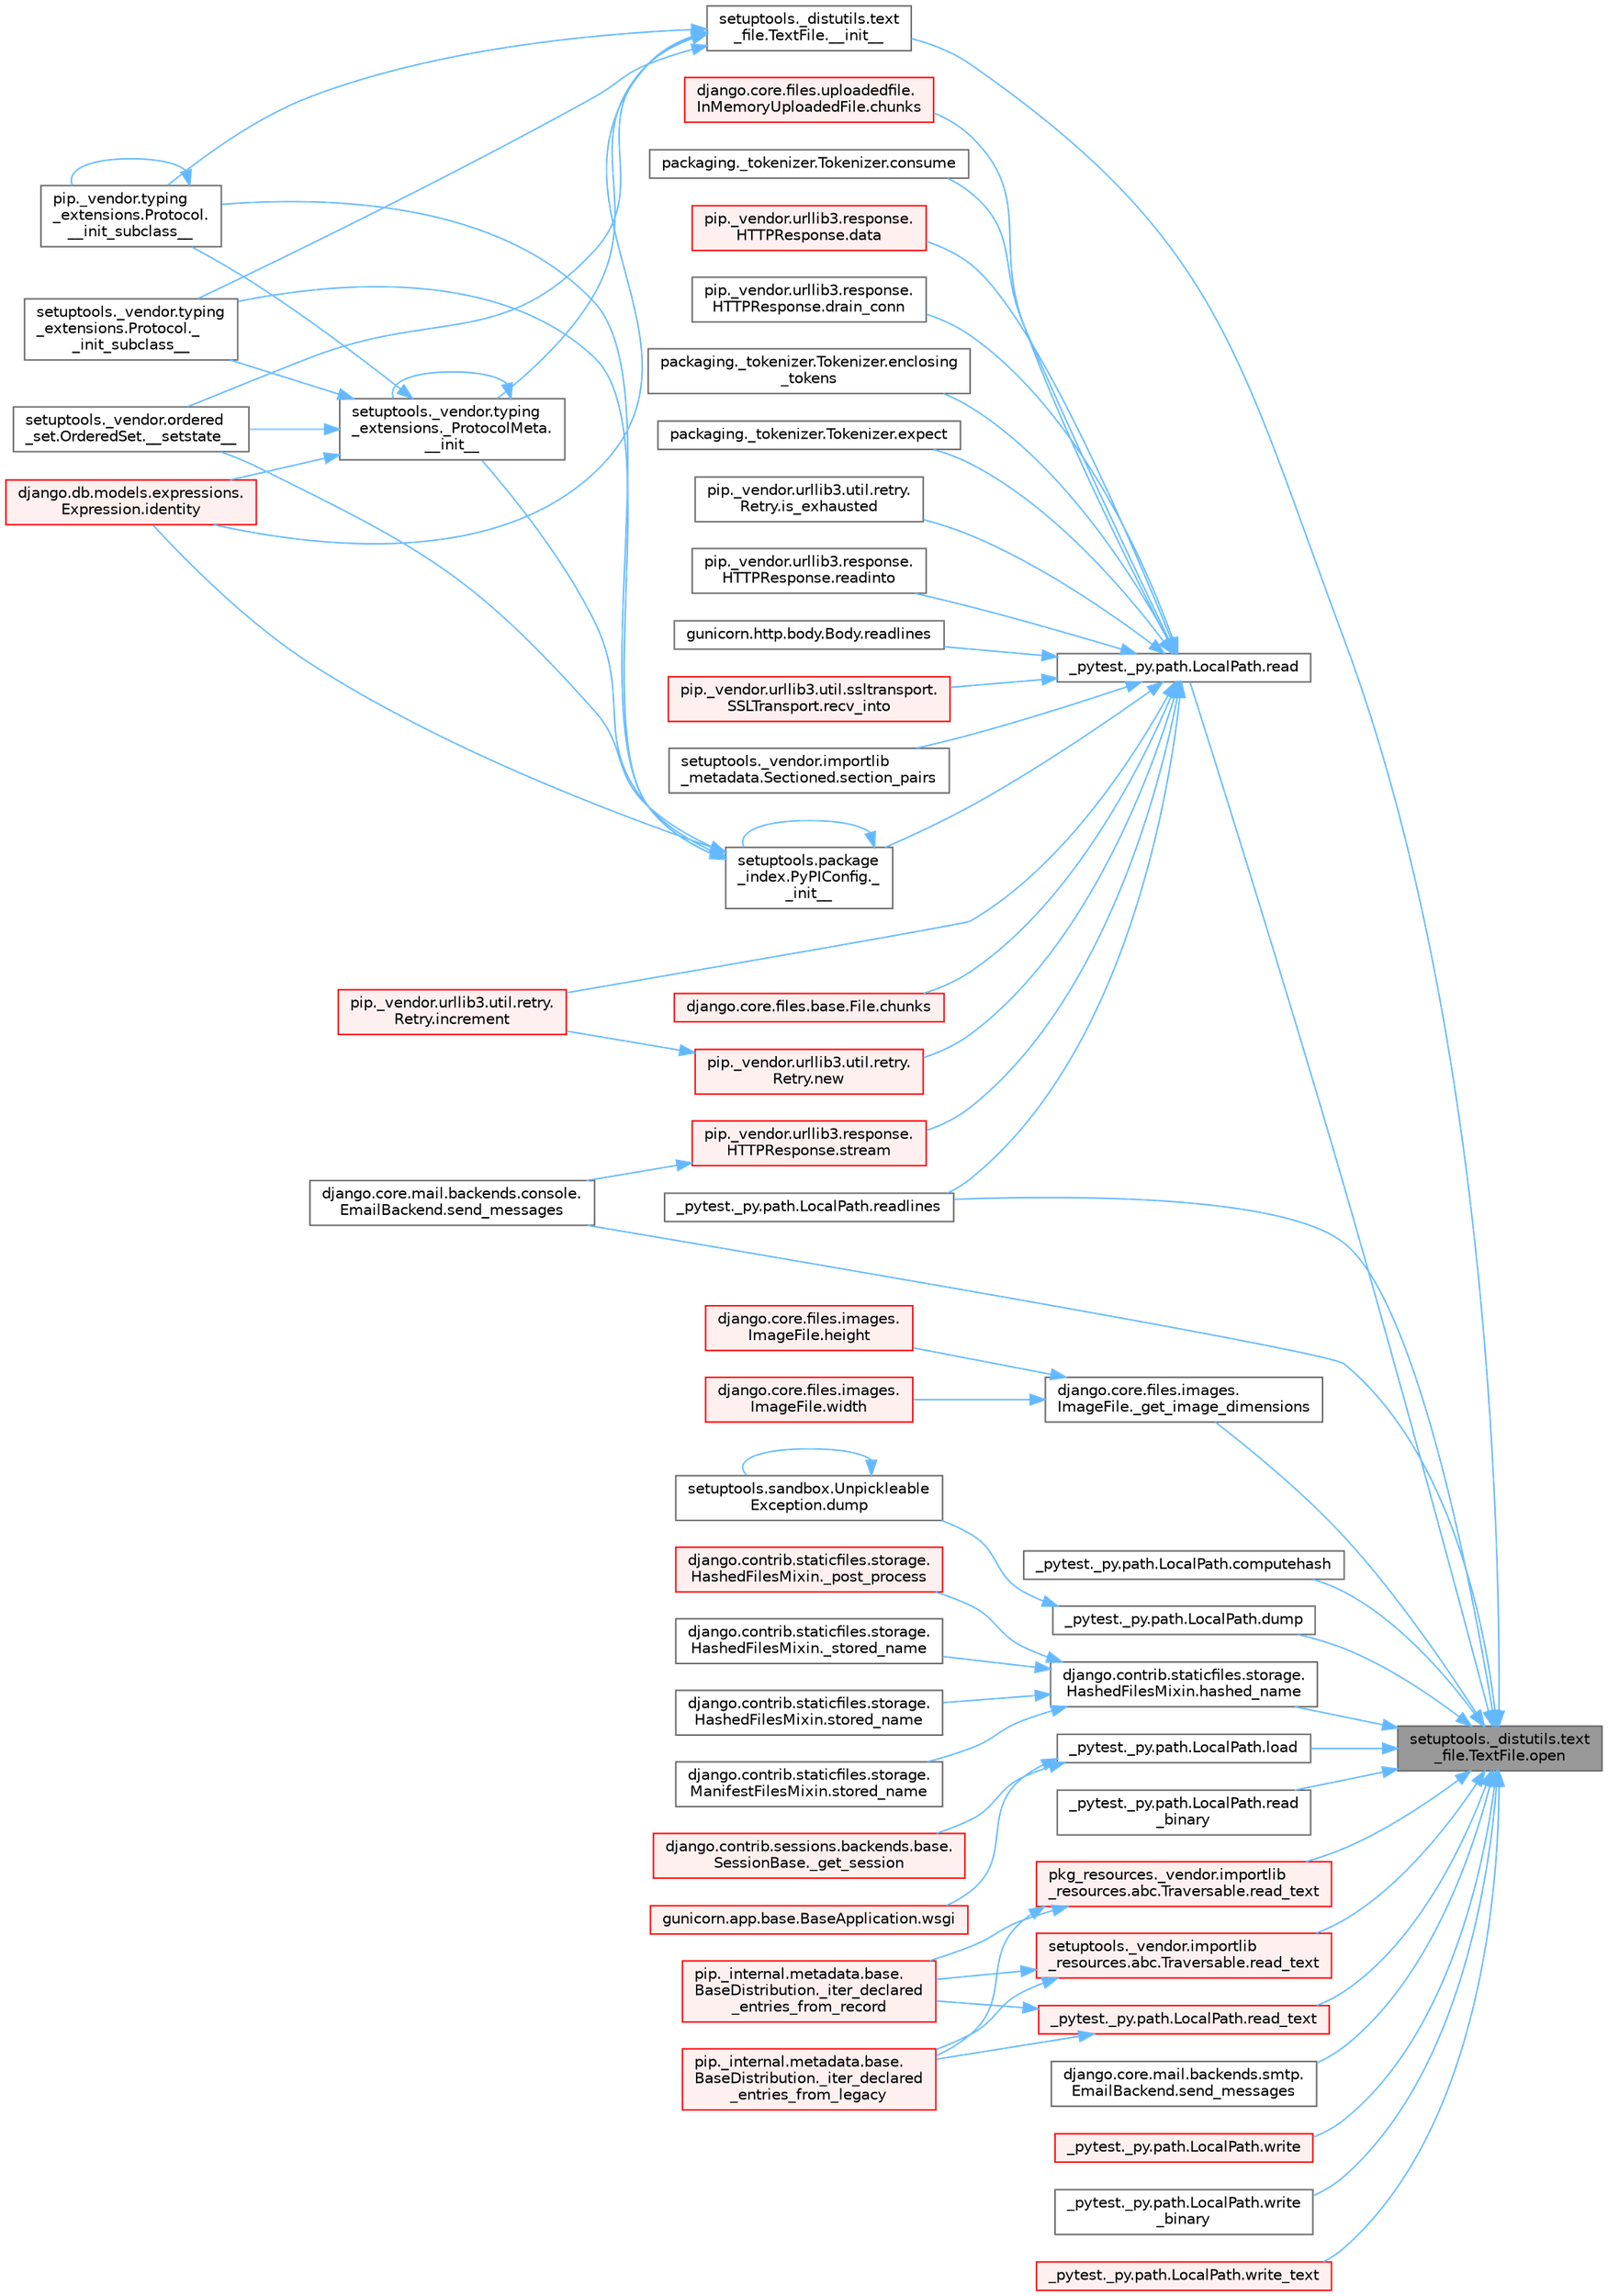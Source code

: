 digraph "setuptools._distutils.text_file.TextFile.open"
{
 // LATEX_PDF_SIZE
  bgcolor="transparent";
  edge [fontname=Helvetica,fontsize=10,labelfontname=Helvetica,labelfontsize=10];
  node [fontname=Helvetica,fontsize=10,shape=box,height=0.2,width=0.4];
  rankdir="RL";
  Node1 [id="Node000001",label="setuptools._distutils.text\l_file.TextFile.open",height=0.2,width=0.4,color="gray40", fillcolor="grey60", style="filled", fontcolor="black",tooltip=" "];
  Node1 -> Node2 [id="edge1_Node000001_Node000002",dir="back",color="steelblue1",style="solid",tooltip=" "];
  Node2 [id="Node000002",label="setuptools._distutils.text\l_file.TextFile.__init__",height=0.2,width=0.4,color="grey40", fillcolor="white", style="filled",URL="$classsetuptools_1_1__distutils_1_1text__file_1_1_text_file.html#aeb26f34e394b4e658295391382cc8813",tooltip=" "];
  Node2 -> Node3 [id="edge2_Node000002_Node000003",dir="back",color="steelblue1",style="solid",tooltip=" "];
  Node3 [id="Node000003",label="setuptools._vendor.typing\l_extensions._ProtocolMeta.\l__init__",height=0.2,width=0.4,color="grey40", fillcolor="white", style="filled",URL="$classsetuptools_1_1__vendor_1_1typing__extensions_1_1___protocol_meta.html#a7bbaff8ac6d19534b46bca363ee0b43a",tooltip=" "];
  Node3 -> Node3 [id="edge3_Node000003_Node000003",dir="back",color="steelblue1",style="solid",tooltip=" "];
  Node3 -> Node4 [id="edge4_Node000003_Node000004",dir="back",color="steelblue1",style="solid",tooltip=" "];
  Node4 [id="Node000004",label="pip._vendor.typing\l_extensions.Protocol.\l__init_subclass__",height=0.2,width=0.4,color="grey40", fillcolor="white", style="filled",URL="$classpip_1_1__vendor_1_1typing__extensions_1_1_protocol.html#a2916efc86cebb8aba6deb7fd30b33988",tooltip=" "];
  Node4 -> Node4 [id="edge5_Node000004_Node000004",dir="back",color="steelblue1",style="solid",tooltip=" "];
  Node3 -> Node5 [id="edge6_Node000003_Node000005",dir="back",color="steelblue1",style="solid",tooltip=" "];
  Node5 [id="Node000005",label="setuptools._vendor.typing\l_extensions.Protocol._\l_init_subclass__",height=0.2,width=0.4,color="grey40", fillcolor="white", style="filled",URL="$classsetuptools_1_1__vendor_1_1typing__extensions_1_1_protocol.html#ac6cbebc092a4724ab3704c5334059874",tooltip=" "];
  Node3 -> Node6 [id="edge7_Node000003_Node000006",dir="back",color="steelblue1",style="solid",tooltip=" "];
  Node6 [id="Node000006",label="setuptools._vendor.ordered\l_set.OrderedSet.__setstate__",height=0.2,width=0.4,color="grey40", fillcolor="white", style="filled",URL="$classsetuptools_1_1__vendor_1_1ordered__set_1_1_ordered_set.html#aa7f7de9d987829525d06db565fe1b4a1",tooltip=" "];
  Node3 -> Node7 [id="edge8_Node000003_Node000007",dir="back",color="steelblue1",style="solid",tooltip=" "];
  Node7 [id="Node000007",label="django.db.models.expressions.\lExpression.identity",height=0.2,width=0.4,color="red", fillcolor="#FFF0F0", style="filled",URL="$classdjango_1_1db_1_1models_1_1expressions_1_1_expression.html#a10048810b5eb8641acf3bc150731b925",tooltip=" "];
  Node2 -> Node4 [id="edge9_Node000002_Node000004",dir="back",color="steelblue1",style="solid",tooltip=" "];
  Node2 -> Node5 [id="edge10_Node000002_Node000005",dir="back",color="steelblue1",style="solid",tooltip=" "];
  Node2 -> Node6 [id="edge11_Node000002_Node000006",dir="back",color="steelblue1",style="solid",tooltip=" "];
  Node2 -> Node7 [id="edge12_Node000002_Node000007",dir="back",color="steelblue1",style="solid",tooltip=" "];
  Node1 -> Node34 [id="edge13_Node000001_Node000034",dir="back",color="steelblue1",style="solid",tooltip=" "];
  Node34 [id="Node000034",label="django.core.files.images.\lImageFile._get_image_dimensions",height=0.2,width=0.4,color="grey40", fillcolor="white", style="filled",URL="$classdjango_1_1core_1_1files_1_1images_1_1_image_file.html#a2832e2235f63c851f4652a4ea59ec924",tooltip=" "];
  Node34 -> Node35 [id="edge14_Node000034_Node000035",dir="back",color="steelblue1",style="solid",tooltip=" "];
  Node35 [id="Node000035",label="django.core.files.images.\lImageFile.height",height=0.2,width=0.4,color="red", fillcolor="#FFF0F0", style="filled",URL="$classdjango_1_1core_1_1files_1_1images_1_1_image_file.html#ad4617c14c2a4ffe0b677cd7c1579bd20",tooltip=" "];
  Node34 -> Node3177 [id="edge15_Node000034_Node003177",dir="back",color="steelblue1",style="solid",tooltip=" "];
  Node3177 [id="Node003177",label="django.core.files.images.\lImageFile.width",height=0.2,width=0.4,color="red", fillcolor="#FFF0F0", style="filled",URL="$classdjango_1_1core_1_1files_1_1images_1_1_image_file.html#a3a50a37ab3f2d7395c892a262ecb49bc",tooltip=" "];
  Node1 -> Node97 [id="edge16_Node000001_Node000097",dir="back",color="steelblue1",style="solid",tooltip=" "];
  Node97 [id="Node000097",label="_pytest._py.path.LocalPath.computehash",height=0.2,width=0.4,color="grey40", fillcolor="white", style="filled",URL="$class__pytest_1_1__py_1_1path_1_1_local_path.html#aa82d067bed26e6655d315d858254160b",tooltip=" "];
  Node1 -> Node98 [id="edge17_Node000001_Node000098",dir="back",color="steelblue1",style="solid",tooltip=" "];
  Node98 [id="Node000098",label="_pytest._py.path.LocalPath.dump",height=0.2,width=0.4,color="grey40", fillcolor="white", style="filled",URL="$class__pytest_1_1__py_1_1path_1_1_local_path.html#a2f45e7b54f2823ed6746a19107ae68b4",tooltip=" "];
  Node98 -> Node99 [id="edge18_Node000098_Node000099",dir="back",color="steelblue1",style="solid",tooltip=" "];
  Node99 [id="Node000099",label="setuptools.sandbox.Unpickleable\lException.dump",height=0.2,width=0.4,color="grey40", fillcolor="white", style="filled",URL="$classsetuptools_1_1sandbox_1_1_unpickleable_exception.html#ad3751807db04232b3c991bda92783b95",tooltip=" "];
  Node99 -> Node99 [id="edge19_Node000099_Node000099",dir="back",color="steelblue1",style="solid",tooltip=" "];
  Node1 -> Node100 [id="edge20_Node000001_Node000100",dir="back",color="steelblue1",style="solid",tooltip=" "];
  Node100 [id="Node000100",label="django.contrib.staticfiles.storage.\lHashedFilesMixin.hashed_name",height=0.2,width=0.4,color="grey40", fillcolor="white", style="filled",URL="$classdjango_1_1contrib_1_1staticfiles_1_1storage_1_1_hashed_files_mixin.html#aa30283e5d1a2177cf975b44ae95e45e4",tooltip=" "];
  Node100 -> Node47 [id="edge21_Node000100_Node000047",dir="back",color="steelblue1",style="solid",tooltip=" "];
  Node47 [id="Node000047",label="django.contrib.staticfiles.storage.\lHashedFilesMixin._post_process",height=0.2,width=0.4,color="red", fillcolor="#FFF0F0", style="filled",URL="$classdjango_1_1contrib_1_1staticfiles_1_1storage_1_1_hashed_files_mixin.html#aa0c820223a4e686edd5d2c333d5a9336",tooltip=" "];
  Node100 -> Node101 [id="edge22_Node000100_Node000101",dir="back",color="steelblue1",style="solid",tooltip=" "];
  Node101 [id="Node000101",label="django.contrib.staticfiles.storage.\lHashedFilesMixin._stored_name",height=0.2,width=0.4,color="grey40", fillcolor="white", style="filled",URL="$classdjango_1_1contrib_1_1staticfiles_1_1storage_1_1_hashed_files_mixin.html#a392ae5fa08fbbf3e360450edc663386a",tooltip=" "];
  Node100 -> Node102 [id="edge23_Node000100_Node000102",dir="back",color="steelblue1",style="solid",tooltip=" "];
  Node102 [id="Node000102",label="django.contrib.staticfiles.storage.\lHashedFilesMixin.stored_name",height=0.2,width=0.4,color="grey40", fillcolor="white", style="filled",URL="$classdjango_1_1contrib_1_1staticfiles_1_1storage_1_1_hashed_files_mixin.html#a6da945cdca5e4771dfed263cf935da64",tooltip=" "];
  Node100 -> Node103 [id="edge24_Node000100_Node000103",dir="back",color="steelblue1",style="solid",tooltip=" "];
  Node103 [id="Node000103",label="django.contrib.staticfiles.storage.\lManifestFilesMixin.stored_name",height=0.2,width=0.4,color="grey40", fillcolor="white", style="filled",URL="$classdjango_1_1contrib_1_1staticfiles_1_1storage_1_1_manifest_files_mixin.html#ad4c0e8430e2a96c5c086a661d02dd452",tooltip=" "];
  Node1 -> Node104 [id="edge25_Node000001_Node000104",dir="back",color="steelblue1",style="solid",tooltip=" "];
  Node104 [id="Node000104",label="_pytest._py.path.LocalPath.load",height=0.2,width=0.4,color="grey40", fillcolor="white", style="filled",URL="$class__pytest_1_1__py_1_1path_1_1_local_path.html#a284b118886fe9a033c146647826faf72",tooltip=" "];
  Node104 -> Node105 [id="edge26_Node000104_Node000105",dir="back",color="steelblue1",style="solid",tooltip=" "];
  Node105 [id="Node000105",label="django.contrib.sessions.backends.base.\lSessionBase._get_session",height=0.2,width=0.4,color="red", fillcolor="#FFF0F0", style="filled",URL="$classdjango_1_1contrib_1_1sessions_1_1backends_1_1base_1_1_session_base.html#a3ca0af594cbb5d34f3d4f76c8f90bf4f",tooltip=" "];
  Node104 -> Node276 [id="edge27_Node000104_Node000276",dir="back",color="steelblue1",style="solid",tooltip=" "];
  Node276 [id="Node000276",label="gunicorn.app.base.BaseApplication.wsgi",height=0.2,width=0.4,color="red", fillcolor="#FFF0F0", style="filled",URL="$classgunicorn_1_1app_1_1base_1_1_base_application.html#a18ae24b2d0d44fb694b9f2b0cdffa670",tooltip=" "];
  Node1 -> Node798 [id="edge28_Node000001_Node000798",dir="back",color="steelblue1",style="solid",tooltip=" "];
  Node798 [id="Node000798",label="_pytest._py.path.LocalPath.read",height=0.2,width=0.4,color="grey40", fillcolor="white", style="filled",URL="$class__pytest_1_1__py_1_1path_1_1_local_path.html#a8640b65f715ce8a258379deb78a68fd8",tooltip=" "];
  Node798 -> Node303 [id="edge29_Node000798_Node000303",dir="back",color="steelblue1",style="solid",tooltip=" "];
  Node303 [id="Node000303",label="setuptools.package\l_index.PyPIConfig._\l_init__",height=0.2,width=0.4,color="grey40", fillcolor="white", style="filled",URL="$classsetuptools_1_1package__index_1_1_py_p_i_config.html#aaaf43ad63ae6fe8ffed0e48774e437b6",tooltip=" "];
  Node303 -> Node3 [id="edge30_Node000303_Node000003",dir="back",color="steelblue1",style="solid",tooltip=" "];
  Node303 -> Node303 [id="edge31_Node000303_Node000303",dir="back",color="steelblue1",style="solid",tooltip=" "];
  Node303 -> Node4 [id="edge32_Node000303_Node000004",dir="back",color="steelblue1",style="solid",tooltip=" "];
  Node303 -> Node5 [id="edge33_Node000303_Node000005",dir="back",color="steelblue1",style="solid",tooltip=" "];
  Node303 -> Node6 [id="edge34_Node000303_Node000006",dir="back",color="steelblue1",style="solid",tooltip=" "];
  Node303 -> Node7 [id="edge35_Node000303_Node000007",dir="back",color="steelblue1",style="solid",tooltip=" "];
  Node798 -> Node304 [id="edge36_Node000798_Node000304",dir="back",color="steelblue1",style="solid",tooltip=" "];
  Node304 [id="Node000304",label="django.core.files.base.File.chunks",height=0.2,width=0.4,color="red", fillcolor="#FFF0F0", style="filled",URL="$classdjango_1_1core_1_1files_1_1base_1_1_file.html#ad17ccdad55ee2a18e7b9e3911ee8ebcb",tooltip=" "];
  Node798 -> Node306 [id="edge37_Node000798_Node000306",dir="back",color="steelblue1",style="solid",tooltip=" "];
  Node306 [id="Node000306",label="django.core.files.uploadedfile.\lInMemoryUploadedFile.chunks",height=0.2,width=0.4,color="red", fillcolor="#FFF0F0", style="filled",URL="$classdjango_1_1core_1_1files_1_1uploadedfile_1_1_in_memory_uploaded_file.html#adc0e015945bc5d33673ec1d0f2b73074",tooltip=" "];
  Node798 -> Node307 [id="edge38_Node000798_Node000307",dir="back",color="steelblue1",style="solid",tooltip=" "];
  Node307 [id="Node000307",label="packaging._tokenizer.Tokenizer.consume",height=0.2,width=0.4,color="grey40", fillcolor="white", style="filled",URL="$classpackaging_1_1__tokenizer_1_1_tokenizer.html#aff74eaccaae690982aaaba5cb9a4d051",tooltip=" "];
  Node798 -> Node308 [id="edge39_Node000798_Node000308",dir="back",color="steelblue1",style="solid",tooltip=" "];
  Node308 [id="Node000308",label="pip._vendor.urllib3.response.\lHTTPResponse.data",height=0.2,width=0.4,color="red", fillcolor="#FFF0F0", style="filled",URL="$classpip_1_1__vendor_1_1urllib3_1_1response_1_1_h_t_t_p_response.html#abf3c538704803faf453331b0031f3bdd",tooltip=" "];
  Node798 -> Node770 [id="edge40_Node000798_Node000770",dir="back",color="steelblue1",style="solid",tooltip=" "];
  Node770 [id="Node000770",label="pip._vendor.urllib3.response.\lHTTPResponse.drain_conn",height=0.2,width=0.4,color="grey40", fillcolor="white", style="filled",URL="$classpip_1_1__vendor_1_1urllib3_1_1response_1_1_h_t_t_p_response.html#ad5ca98b71fbb5094f5db062b07b26eb1",tooltip=" "];
  Node798 -> Node771 [id="edge41_Node000798_Node000771",dir="back",color="steelblue1",style="solid",tooltip=" "];
  Node771 [id="Node000771",label="packaging._tokenizer.Tokenizer.enclosing\l_tokens",height=0.2,width=0.4,color="grey40", fillcolor="white", style="filled",URL="$classpackaging_1_1__tokenizer_1_1_tokenizer.html#a27f8cfa7a5ed91e0cba1923b9b18da3d",tooltip=" "];
  Node798 -> Node772 [id="edge42_Node000798_Node000772",dir="back",color="steelblue1",style="solid",tooltip=" "];
  Node772 [id="Node000772",label="packaging._tokenizer.Tokenizer.expect",height=0.2,width=0.4,color="grey40", fillcolor="white", style="filled",URL="$classpackaging_1_1__tokenizer_1_1_tokenizer.html#a151b21b99f387eddd422cd0dcf2064dd",tooltip=" "];
  Node798 -> Node499 [id="edge43_Node000798_Node000499",dir="back",color="steelblue1",style="solid",tooltip=" "];
  Node499 [id="Node000499",label="pip._vendor.urllib3.util.retry.\lRetry.increment",height=0.2,width=0.4,color="red", fillcolor="#FFF0F0", style="filled",URL="$classpip_1_1__vendor_1_1urllib3_1_1util_1_1retry_1_1_retry.html#a88dd993ccb2ef4b2bfa9ad0571374b12",tooltip=" "];
  Node798 -> Node773 [id="edge44_Node000798_Node000773",dir="back",color="steelblue1",style="solid",tooltip=" "];
  Node773 [id="Node000773",label="pip._vendor.urllib3.util.retry.\lRetry.is_exhausted",height=0.2,width=0.4,color="grey40", fillcolor="white", style="filled",URL="$classpip_1_1__vendor_1_1urllib3_1_1util_1_1retry_1_1_retry.html#ad8d42bd72e35f497daf9a0359560969d",tooltip=" "];
  Node798 -> Node774 [id="edge45_Node000798_Node000774",dir="back",color="steelblue1",style="solid",tooltip=" "];
  Node774 [id="Node000774",label="pip._vendor.urllib3.util.retry.\lRetry.new",height=0.2,width=0.4,color="red", fillcolor="#FFF0F0", style="filled",URL="$classpip_1_1__vendor_1_1urllib3_1_1util_1_1retry_1_1_retry.html#ab806585412b9d9b3c0d882fb4bd8d3c0",tooltip=" "];
  Node774 -> Node499 [id="edge46_Node000774_Node000499",dir="back",color="steelblue1",style="solid",tooltip=" "];
  Node798 -> Node799 [id="edge47_Node000798_Node000799",dir="back",color="steelblue1",style="solid",tooltip=" "];
  Node799 [id="Node000799",label="pip._vendor.urllib3.response.\lHTTPResponse.readinto",height=0.2,width=0.4,color="grey40", fillcolor="white", style="filled",URL="$classpip_1_1__vendor_1_1urllib3_1_1response_1_1_h_t_t_p_response.html#a0988b6687696efed2e04f897eab47ac4",tooltip=" "];
  Node798 -> Node800 [id="edge48_Node000798_Node000800",dir="back",color="steelblue1",style="solid",tooltip=" "];
  Node800 [id="Node000800",label="_pytest._py.path.LocalPath.readlines",height=0.2,width=0.4,color="grey40", fillcolor="white", style="filled",URL="$class__pytest_1_1__py_1_1path_1_1_local_path.html#ab4ae86092b85919c6d43e793d049c3b3",tooltip=" "];
  Node798 -> Node801 [id="edge49_Node000798_Node000801",dir="back",color="steelblue1",style="solid",tooltip=" "];
  Node801 [id="Node000801",label="gunicorn.http.body.Body.readlines",height=0.2,width=0.4,color="grey40", fillcolor="white", style="filled",URL="$classgunicorn_1_1http_1_1body_1_1_body.html#adfec992d9fa8fbca15e35ea1ad4fae63",tooltip=" "];
  Node798 -> Node802 [id="edge50_Node000798_Node000802",dir="back",color="steelblue1",style="solid",tooltip=" "];
  Node802 [id="Node000802",label="pip._vendor.urllib3.util.ssltransport.\lSSLTransport.recv_into",height=0.2,width=0.4,color="red", fillcolor="#FFF0F0", style="filled",URL="$classpip_1_1__vendor_1_1urllib3_1_1util_1_1ssltransport_1_1_s_s_l_transport.html#a9d8da497d2fe869c1f3f9ad1de30fd0c",tooltip=" "];
  Node798 -> Node803 [id="edge51_Node000798_Node000803",dir="back",color="steelblue1",style="solid",tooltip=" "];
  Node803 [id="Node000803",label="setuptools._vendor.importlib\l_metadata.Sectioned.section_pairs",height=0.2,width=0.4,color="grey40", fillcolor="white", style="filled",URL="$classsetuptools_1_1__vendor_1_1importlib__metadata_1_1_sectioned.html#a1a649cd858c63bbcb2016883995ae6a7",tooltip=" "];
  Node798 -> Node166 [id="edge52_Node000798_Node000166",dir="back",color="steelblue1",style="solid",tooltip=" "];
  Node166 [id="Node000166",label="pip._vendor.urllib3.response.\lHTTPResponse.stream",height=0.2,width=0.4,color="red", fillcolor="#FFF0F0", style="filled",URL="$classpip_1_1__vendor_1_1urllib3_1_1response_1_1_h_t_t_p_response.html#a8d802b25f09dd341838a1d631ffc4f62",tooltip=" "];
  Node166 -> Node1326 [id="edge53_Node000166_Node001326",dir="back",color="steelblue1",style="solid",tooltip=" "];
  Node1326 [id="Node001326",label="django.core.mail.backends.console.\lEmailBackend.send_messages",height=0.2,width=0.4,color="grey40", fillcolor="white", style="filled",URL="$classdjango_1_1core_1_1mail_1_1backends_1_1console_1_1_email_backend.html#ae3c7f922df87a228638e98cbb97a3deb",tooltip=" "];
  Node1 -> Node804 [id="edge54_Node000001_Node000804",dir="back",color="steelblue1",style="solid",tooltip=" "];
  Node804 [id="Node000804",label="_pytest._py.path.LocalPath.read\l_binary",height=0.2,width=0.4,color="grey40", fillcolor="white", style="filled",URL="$class__pytest_1_1__py_1_1path_1_1_local_path.html#adc47986c47c70f2b5889b85af157cd59",tooltip=" "];
  Node1 -> Node805 [id="edge55_Node000001_Node000805",dir="back",color="steelblue1",style="solid",tooltip=" "];
  Node805 [id="Node000805",label="_pytest._py.path.LocalPath.read_text",height=0.2,width=0.4,color="red", fillcolor="#FFF0F0", style="filled",URL="$class__pytest_1_1__py_1_1path_1_1_local_path.html#aea3efa14b998c32e27f6604263858398",tooltip=" "];
  Node805 -> Node644 [id="edge56_Node000805_Node000644",dir="back",color="steelblue1",style="solid",tooltip=" "];
  Node644 [id="Node000644",label="pip._internal.metadata.base.\lBaseDistribution._iter_declared\l_entries_from_legacy",height=0.2,width=0.4,color="red", fillcolor="#FFF0F0", style="filled",URL="$classpip_1_1__internal_1_1metadata_1_1base_1_1_base_distribution.html#afe1092a9a3492091a1532c8907ccd9e8",tooltip=" "];
  Node805 -> Node646 [id="edge57_Node000805_Node000646",dir="back",color="steelblue1",style="solid",tooltip=" "];
  Node646 [id="Node000646",label="pip._internal.metadata.base.\lBaseDistribution._iter_declared\l_entries_from_record",height=0.2,width=0.4,color="red", fillcolor="#FFF0F0", style="filled",URL="$classpip_1_1__internal_1_1metadata_1_1base_1_1_base_distribution.html#af8bddd34869792385f11247db796614c",tooltip=" "];
  Node1 -> Node1076 [id="edge58_Node000001_Node001076",dir="back",color="steelblue1",style="solid",tooltip=" "];
  Node1076 [id="Node001076",label="pkg_resources._vendor.importlib\l_resources.abc.Traversable.read_text",height=0.2,width=0.4,color="red", fillcolor="#FFF0F0", style="filled",URL="$classpkg__resources_1_1__vendor_1_1importlib__resources_1_1abc_1_1_traversable.html#a2fa0982edeea4b5f1a38953c1d81f10b",tooltip=" "];
  Node1076 -> Node644 [id="edge59_Node001076_Node000644",dir="back",color="steelblue1",style="solid",tooltip=" "];
  Node1076 -> Node646 [id="edge60_Node001076_Node000646",dir="back",color="steelblue1",style="solid",tooltip=" "];
  Node1 -> Node1325 [id="edge61_Node000001_Node001325",dir="back",color="steelblue1",style="solid",tooltip=" "];
  Node1325 [id="Node001325",label="setuptools._vendor.importlib\l_resources.abc.Traversable.read_text",height=0.2,width=0.4,color="red", fillcolor="#FFF0F0", style="filled",URL="$classsetuptools_1_1__vendor_1_1importlib__resources_1_1abc_1_1_traversable.html#aee408e70fdcc58915b97b67f3dd981a3",tooltip=" "];
  Node1325 -> Node644 [id="edge62_Node001325_Node000644",dir="back",color="steelblue1",style="solid",tooltip=" "];
  Node1325 -> Node646 [id="edge63_Node001325_Node000646",dir="back",color="steelblue1",style="solid",tooltip=" "];
  Node1 -> Node800 [id="edge64_Node000001_Node000800",dir="back",color="steelblue1",style="solid",tooltip=" "];
  Node1 -> Node1326 [id="edge65_Node000001_Node001326",dir="back",color="steelblue1",style="solid",tooltip=" "];
  Node1 -> Node1327 [id="edge66_Node000001_Node001327",dir="back",color="steelblue1",style="solid",tooltip=" "];
  Node1327 [id="Node001327",label="django.core.mail.backends.smtp.\lEmailBackend.send_messages",height=0.2,width=0.4,color="grey40", fillcolor="white", style="filled",URL="$classdjango_1_1core_1_1mail_1_1backends_1_1smtp_1_1_email_backend.html#a0d829964e867581b24047266e5c3dca6",tooltip=" "];
  Node1 -> Node1328 [id="edge67_Node000001_Node001328",dir="back",color="steelblue1",style="solid",tooltip=" "];
  Node1328 [id="Node001328",label="_pytest._py.path.LocalPath.write",height=0.2,width=0.4,color="red", fillcolor="#FFF0F0", style="filled",URL="$class__pytest_1_1__py_1_1path_1_1_local_path.html#a8f782fcf3e7b991a42259724f3d25de2",tooltip=" "];
  Node1 -> Node1329 [id="edge68_Node000001_Node001329",dir="back",color="steelblue1",style="solid",tooltip=" "];
  Node1329 [id="Node001329",label="_pytest._py.path.LocalPath.write\l_binary",height=0.2,width=0.4,color="grey40", fillcolor="white", style="filled",URL="$class__pytest_1_1__py_1_1path_1_1_local_path.html#a7534a4f27649c991dcbf86175776d5d9",tooltip=" "];
  Node1 -> Node1330 [id="edge69_Node000001_Node001330",dir="back",color="steelblue1",style="solid",tooltip=" "];
  Node1330 [id="Node001330",label="_pytest._py.path.LocalPath.write_text",height=0.2,width=0.4,color="red", fillcolor="#FFF0F0", style="filled",URL="$class__pytest_1_1__py_1_1path_1_1_local_path.html#aa5dd623ba884ffb1a61b8a65bfb38d1f",tooltip=" "];
}
